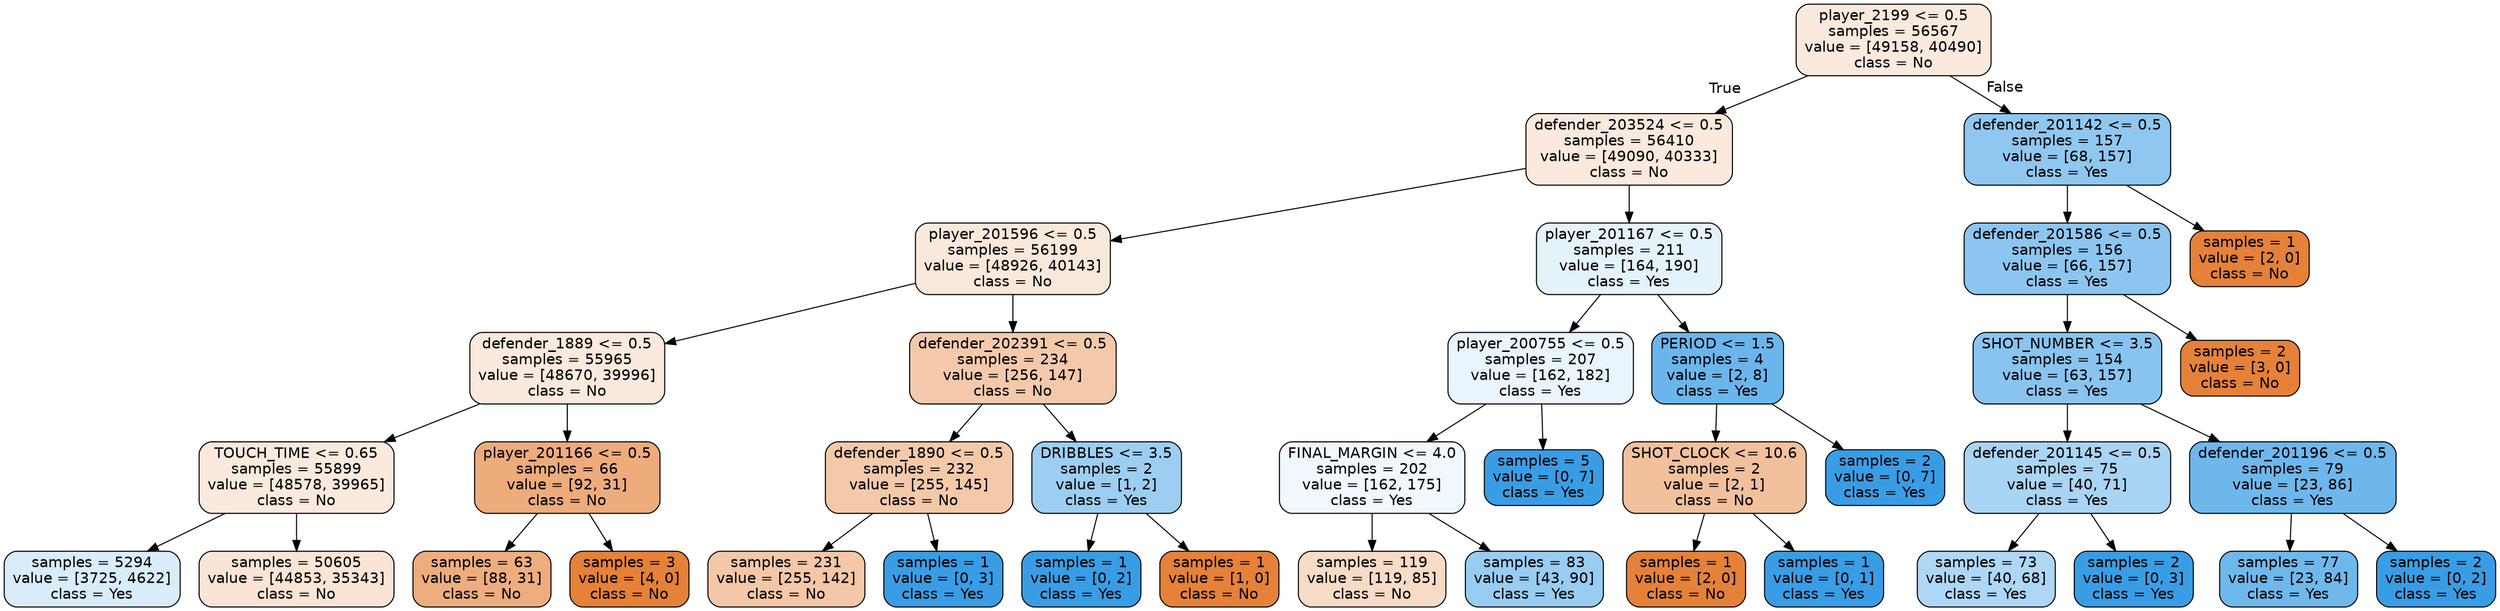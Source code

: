 digraph Tree {
node [shape=box, style="filled, rounded", color="black", fontname=helvetica] ;
edge [fontname=helvetica] ;
0 [label="player_2199 <= 0.5\nsamples = 56567\nvalue = [49158, 40490]\nclass = No", fillcolor="#fae9dc"] ;
1 [label="defender_203524 <= 0.5\nsamples = 56410\nvalue = [49090, 40333]\nclass = No", fillcolor="#fae9dc"] ;
0 -> 1 [labeldistance=2.5, labelangle=45, headlabel="True"] ;
2 [label="player_201596 <= 0.5\nsamples = 56199\nvalue = [48926, 40143]\nclass = No", fillcolor="#fae8db"] ;
1 -> 2 ;
3 [label="defender_1889 <= 0.5\nsamples = 55965\nvalue = [48670, 39996]\nclass = No", fillcolor="#fae9dc"] ;
2 -> 3 ;
4 [label="TOUCH_TIME <= 0.65\nsamples = 55899\nvalue = [48578, 39965]\nclass = No", fillcolor="#fae9dc"] ;
3 -> 4 ;
5 [label="samples = 5294\nvalue = [3725, 4622]\nclass = Yes", fillcolor="#d9ecfa"] ;
4 -> 5 ;
6 [label="samples = 50605\nvalue = [44853, 35343]\nclass = No", fillcolor="#f9e4d5"] ;
4 -> 6 ;
7 [label="player_201166 <= 0.5\nsamples = 66\nvalue = [92, 31]\nclass = No", fillcolor="#eeab7c"] ;
3 -> 7 ;
8 [label="samples = 63\nvalue = [88, 31]\nclass = No", fillcolor="#eead7f"] ;
7 -> 8 ;
9 [label="samples = 3\nvalue = [4, 0]\nclass = No", fillcolor="#e58139"] ;
7 -> 9 ;
10 [label="defender_202391 <= 0.5\nsamples = 234\nvalue = [256, 147]\nclass = No", fillcolor="#f4c9ab"] ;
2 -> 10 ;
11 [label="defender_1890 <= 0.5\nsamples = 232\nvalue = [255, 145]\nclass = No", fillcolor="#f4c9aa"] ;
10 -> 11 ;
12 [label="samples = 231\nvalue = [255, 142]\nclass = No", fillcolor="#f3c7a7"] ;
11 -> 12 ;
13 [label="samples = 1\nvalue = [0, 3]\nclass = Yes", fillcolor="#399de5"] ;
11 -> 13 ;
14 [label="DRIBBLES <= 3.5\nsamples = 2\nvalue = [1, 2]\nclass = Yes", fillcolor="#9ccef2"] ;
10 -> 14 ;
15 [label="samples = 1\nvalue = [0, 2]\nclass = Yes", fillcolor="#399de5"] ;
14 -> 15 ;
16 [label="samples = 1\nvalue = [1, 0]\nclass = No", fillcolor="#e58139"] ;
14 -> 16 ;
17 [label="player_201167 <= 0.5\nsamples = 211\nvalue = [164, 190]\nclass = Yes", fillcolor="#e4f2fb"] ;
1 -> 17 ;
18 [label="player_200755 <= 0.5\nsamples = 207\nvalue = [162, 182]\nclass = Yes", fillcolor="#e9f4fc"] ;
17 -> 18 ;
19 [label="FINAL_MARGIN <= 4.0\nsamples = 202\nvalue = [162, 175]\nclass = Yes", fillcolor="#f0f8fd"] ;
18 -> 19 ;
20 [label="samples = 119\nvalue = [119, 85]\nclass = No", fillcolor="#f8dbc6"] ;
19 -> 20 ;
21 [label="samples = 83\nvalue = [43, 90]\nclass = Yes", fillcolor="#98ccf1"] ;
19 -> 21 ;
22 [label="samples = 5\nvalue = [0, 7]\nclass = Yes", fillcolor="#399de5"] ;
18 -> 22 ;
23 [label="PERIOD <= 1.5\nsamples = 4\nvalue = [2, 8]\nclass = Yes", fillcolor="#6ab6ec"] ;
17 -> 23 ;
24 [label="SHOT_CLOCK <= 10.6\nsamples = 2\nvalue = [2, 1]\nclass = No", fillcolor="#f2c09c"] ;
23 -> 24 ;
25 [label="samples = 1\nvalue = [2, 0]\nclass = No", fillcolor="#e58139"] ;
24 -> 25 ;
26 [label="samples = 1\nvalue = [0, 1]\nclass = Yes", fillcolor="#399de5"] ;
24 -> 26 ;
27 [label="samples = 2\nvalue = [0, 7]\nclass = Yes", fillcolor="#399de5"] ;
23 -> 27 ;
28 [label="defender_201142 <= 0.5\nsamples = 157\nvalue = [68, 157]\nclass = Yes", fillcolor="#8fc7f0"] ;
0 -> 28 [labeldistance=2.5, labelangle=-45, headlabel="False"] ;
29 [label="defender_201586 <= 0.5\nsamples = 156\nvalue = [66, 157]\nclass = Yes", fillcolor="#8cc6f0"] ;
28 -> 29 ;
30 [label="SHOT_NUMBER <= 3.5\nsamples = 154\nvalue = [63, 157]\nclass = Yes", fillcolor="#88c4ef"] ;
29 -> 30 ;
31 [label="defender_201145 <= 0.5\nsamples = 75\nvalue = [40, 71]\nclass = Yes", fillcolor="#a9d4f4"] ;
30 -> 31 ;
32 [label="samples = 73\nvalue = [40, 68]\nclass = Yes", fillcolor="#add7f4"] ;
31 -> 32 ;
33 [label="samples = 2\nvalue = [0, 3]\nclass = Yes", fillcolor="#399de5"] ;
31 -> 33 ;
34 [label="defender_201196 <= 0.5\nsamples = 79\nvalue = [23, 86]\nclass = Yes", fillcolor="#6eb7ec"] ;
30 -> 34 ;
35 [label="samples = 77\nvalue = [23, 84]\nclass = Yes", fillcolor="#6fb8ec"] ;
34 -> 35 ;
36 [label="samples = 2\nvalue = [0, 2]\nclass = Yes", fillcolor="#399de5"] ;
34 -> 36 ;
37 [label="samples = 2\nvalue = [3, 0]\nclass = No", fillcolor="#e58139"] ;
29 -> 37 ;
38 [label="samples = 1\nvalue = [2, 0]\nclass = No", fillcolor="#e58139"] ;
28 -> 38 ;
}